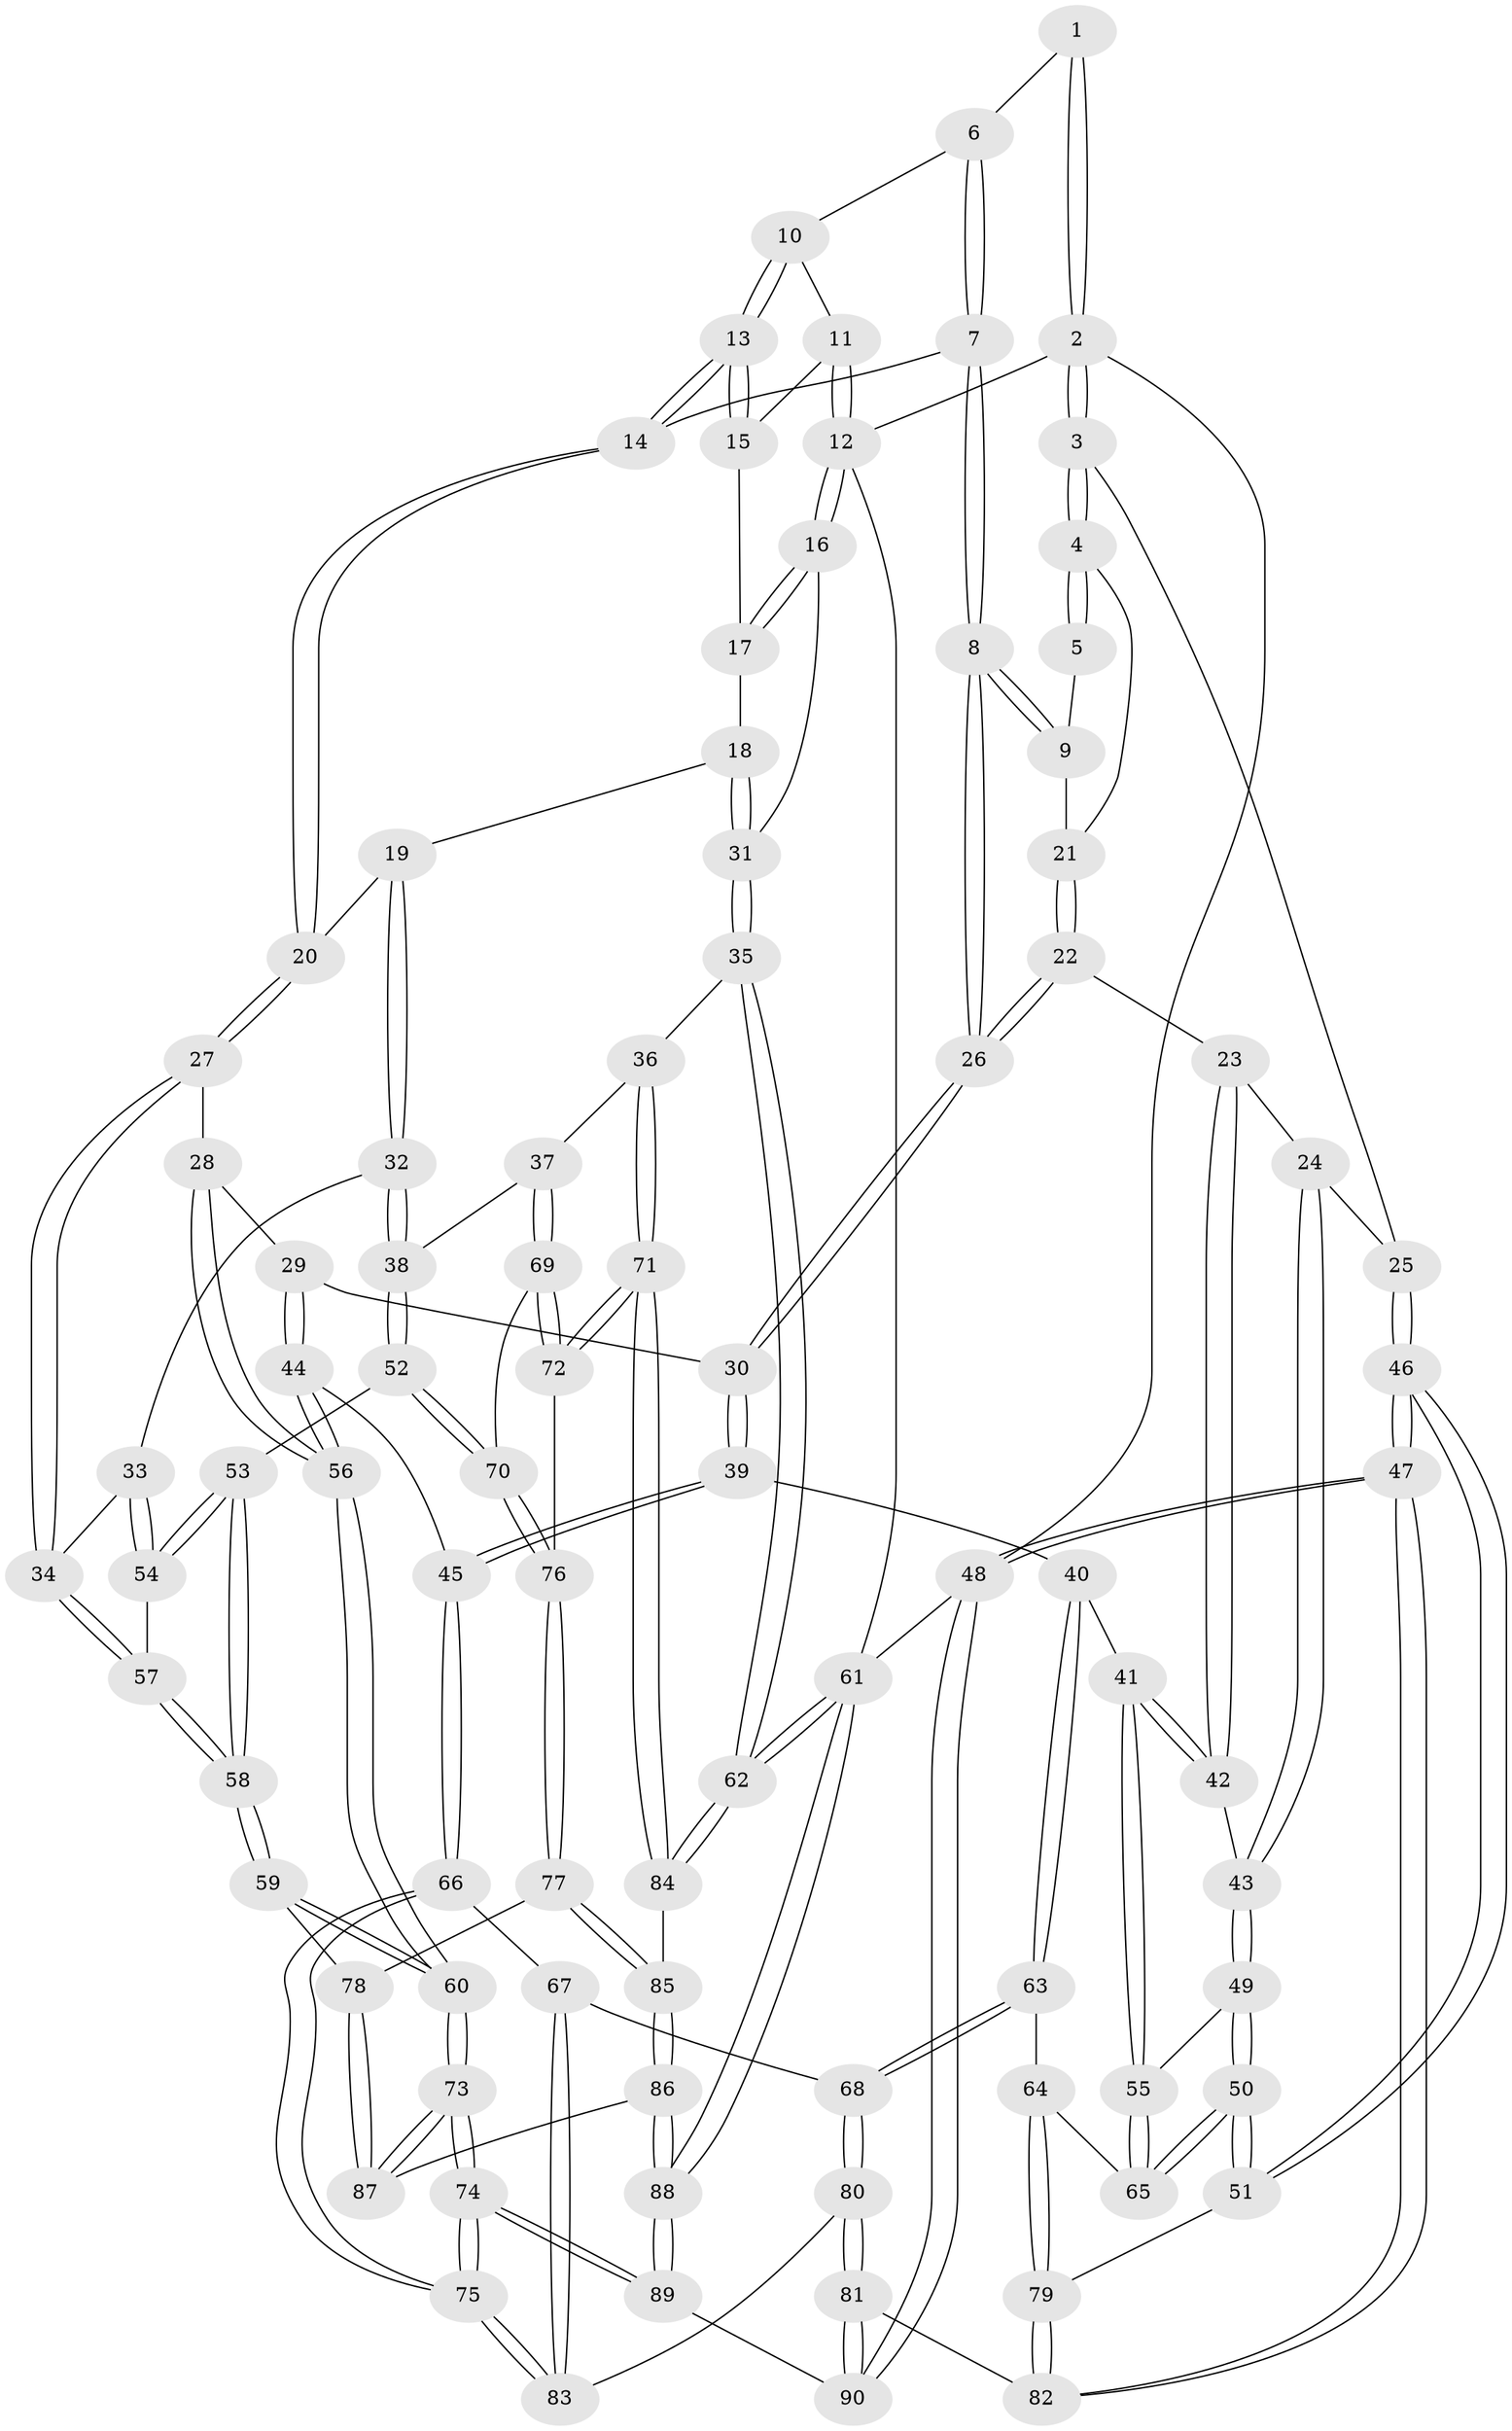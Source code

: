 // coarse degree distribution, {4: 0.5, 6: 0.09259259259259259, 3: 0.1111111111111111, 5: 0.2777777777777778, 7: 0.018518518518518517}
// Generated by graph-tools (version 1.1) at 2025/52/02/27/25 19:52:37]
// undirected, 90 vertices, 222 edges
graph export_dot {
graph [start="1"]
  node [color=gray90,style=filled];
  1 [pos="+0.4303405453229096+0"];
  2 [pos="+0+0"];
  3 [pos="+0+0"];
  4 [pos="+0.1473184667375247+0.17792602774709682"];
  5 [pos="+0.36372558189204807+0"];
  6 [pos="+0.502991641681144+0"];
  7 [pos="+0.5766253343319756+0.21004551811758898"];
  8 [pos="+0.4237084980558766+0.2635016491185696"];
  9 [pos="+0.3632838597202087+0.22721067945787424"];
  10 [pos="+0.7892753433126206+0"];
  11 [pos="+0.9822306350086523+0"];
  12 [pos="+1+0"];
  13 [pos="+0.6920930006821167+0.17904298652612705"];
  14 [pos="+0.6003808724238628+0.22330516176946938"];
  15 [pos="+0.8182409629555718+0.15417655516884016"];
  16 [pos="+1+0.12031955351811591"];
  17 [pos="+0.8440824380195461+0.18335063018229109"];
  18 [pos="+0.8876376975256641+0.34223185861229877"];
  19 [pos="+0.8852129956654299+0.3441584043852319"];
  20 [pos="+0.6376551058707853+0.3036932301935583"];
  21 [pos="+0.17788387992038213+0.20628914940841822"];
  22 [pos="+0.20250703975383413+0.40078293021820244"];
  23 [pos="+0.19822612851226643+0.4069840812739703"];
  24 [pos="+0+0.25426266138343845"];
  25 [pos="+0+0.19264777633244395"];
  26 [pos="+0.38514830188331606+0.401893707583181"];
  27 [pos="+0.630560402300171+0.4689057865183271"];
  28 [pos="+0.5956357471707416+0.4850141977387892"];
  29 [pos="+0.44487747823766455+0.47985645218540995"];
  30 [pos="+0.41188516066331604+0.46352113044306625"];
  31 [pos="+1+0.3208128322152626"];
  32 [pos="+0.8327567385109894+0.4882791773013946"];
  33 [pos="+0.7762888052563106+0.49559781790048674"];
  34 [pos="+0.6595684391351597+0.48790030796110484"];
  35 [pos="+1+0.5549072888445763"];
  36 [pos="+1+0.5873814502767193"];
  37 [pos="+0.9915362233604297+0.5913070405264719"];
  38 [pos="+0.8948315260149182+0.5631751055201097"];
  39 [pos="+0.3022854815122713+0.5825981898968525"];
  40 [pos="+0.265082581405211+0.5783376557176786"];
  41 [pos="+0.1877590699792176+0.5215532062782875"];
  42 [pos="+0.1588289187501081+0.4886915095013307"];
  43 [pos="+0.15834887876416787+0.4887878884016297"];
  44 [pos="+0.4590319114826761+0.6477568865488053"];
  45 [pos="+0.35115975516919384+0.6566250189595405"];
  46 [pos="+0+0.6205364579785524"];
  47 [pos="+0+1"];
  48 [pos="+0+1"];
  49 [pos="+0.10441050504177306+0.5234646345553856"];
  50 [pos="+0+0.6194784685831871"];
  51 [pos="+0+0.6234811068235792"];
  52 [pos="+0.8070528367895569+0.6731038743232843"];
  53 [pos="+0.7806715996242415+0.6771252955156487"];
  54 [pos="+0.7656353650441813+0.6120426428837282"];
  55 [pos="+0.13536311128909467+0.6850537340617555"];
  56 [pos="+0.5274105214551424+0.6895935039559973"];
  57 [pos="+0.6734092590480306+0.5628598323824965"];
  58 [pos="+0.6863393195000091+0.7232032869700508"];
  59 [pos="+0.6548512015772875+0.7690269313237292"];
  60 [pos="+0.5882982071651578+0.8122573968468977"];
  61 [pos="+1+1"];
  62 [pos="+1+0.870062340656181"];
  63 [pos="+0.18700315881126764+0.7169761148324496"];
  64 [pos="+0.14378235547149215+0.7002615823319125"];
  65 [pos="+0.1343917024189401+0.691108827340415"];
  66 [pos="+0.324365922027236+0.7714467146438696"];
  67 [pos="+0.1926742227382238+0.7229637413392339"];
  68 [pos="+0.18993938647511352+0.7214773265162747"];
  69 [pos="+0.9236722650295908+0.7174247688320553"];
  70 [pos="+0.8403538211671441+0.7061717964492548"];
  71 [pos="+0.9645576246261383+0.8095786055534303"];
  72 [pos="+0.9362369118476339+0.777769272067534"];
  73 [pos="+0.5301322010068948+0.9506212439045296"];
  74 [pos="+0.4940610372195216+0.9977576966692625"];
  75 [pos="+0.36437777606652433+0.86191960629683"];
  76 [pos="+0.8457076764529345+0.7825687102869886"];
  77 [pos="+0.8230908015231598+0.8077846004254581"];
  78 [pos="+0.8133980944493149+0.8152773465132603"];
  79 [pos="+0.07082524103087222+0.7884241215198067"];
  80 [pos="+0.1227731858453141+0.8736362534969514"];
  81 [pos="+0.11719334499387715+0.8775676826003909"];
  82 [pos="+0.09004054847681067+0.8711809207655904"];
  83 [pos="+0.21860485731745177+0.8553140070280848"];
  84 [pos="+0.9791760605821506+0.8294236321322278"];
  85 [pos="+0.9553582723857768+0.8480782639741219"];
  86 [pos="+0.8678715297930129+0.9363095163619194"];
  87 [pos="+0.8516240375090243+0.9276444554551219"];
  88 [pos="+1+1"];
  89 [pos="+0.46482587797178665+1"];
  90 [pos="+0.2928580400239801+1"];
  1 -- 2;
  1 -- 2;
  1 -- 6;
  2 -- 3;
  2 -- 3;
  2 -- 12;
  2 -- 48;
  3 -- 4;
  3 -- 4;
  3 -- 25;
  4 -- 5;
  4 -- 5;
  4 -- 21;
  5 -- 9;
  6 -- 7;
  6 -- 7;
  6 -- 10;
  7 -- 8;
  7 -- 8;
  7 -- 14;
  8 -- 9;
  8 -- 9;
  8 -- 26;
  8 -- 26;
  9 -- 21;
  10 -- 11;
  10 -- 13;
  10 -- 13;
  11 -- 12;
  11 -- 12;
  11 -- 15;
  12 -- 16;
  12 -- 16;
  12 -- 61;
  13 -- 14;
  13 -- 14;
  13 -- 15;
  13 -- 15;
  14 -- 20;
  14 -- 20;
  15 -- 17;
  16 -- 17;
  16 -- 17;
  16 -- 31;
  17 -- 18;
  18 -- 19;
  18 -- 31;
  18 -- 31;
  19 -- 20;
  19 -- 32;
  19 -- 32;
  20 -- 27;
  20 -- 27;
  21 -- 22;
  21 -- 22;
  22 -- 23;
  22 -- 26;
  22 -- 26;
  23 -- 24;
  23 -- 42;
  23 -- 42;
  24 -- 25;
  24 -- 43;
  24 -- 43;
  25 -- 46;
  25 -- 46;
  26 -- 30;
  26 -- 30;
  27 -- 28;
  27 -- 34;
  27 -- 34;
  28 -- 29;
  28 -- 56;
  28 -- 56;
  29 -- 30;
  29 -- 44;
  29 -- 44;
  30 -- 39;
  30 -- 39;
  31 -- 35;
  31 -- 35;
  32 -- 33;
  32 -- 38;
  32 -- 38;
  33 -- 34;
  33 -- 54;
  33 -- 54;
  34 -- 57;
  34 -- 57;
  35 -- 36;
  35 -- 62;
  35 -- 62;
  36 -- 37;
  36 -- 71;
  36 -- 71;
  37 -- 38;
  37 -- 69;
  37 -- 69;
  38 -- 52;
  38 -- 52;
  39 -- 40;
  39 -- 45;
  39 -- 45;
  40 -- 41;
  40 -- 63;
  40 -- 63;
  41 -- 42;
  41 -- 42;
  41 -- 55;
  41 -- 55;
  42 -- 43;
  43 -- 49;
  43 -- 49;
  44 -- 45;
  44 -- 56;
  44 -- 56;
  45 -- 66;
  45 -- 66;
  46 -- 47;
  46 -- 47;
  46 -- 51;
  46 -- 51;
  47 -- 48;
  47 -- 48;
  47 -- 82;
  47 -- 82;
  48 -- 90;
  48 -- 90;
  48 -- 61;
  49 -- 50;
  49 -- 50;
  49 -- 55;
  50 -- 51;
  50 -- 51;
  50 -- 65;
  50 -- 65;
  51 -- 79;
  52 -- 53;
  52 -- 70;
  52 -- 70;
  53 -- 54;
  53 -- 54;
  53 -- 58;
  53 -- 58;
  54 -- 57;
  55 -- 65;
  55 -- 65;
  56 -- 60;
  56 -- 60;
  57 -- 58;
  57 -- 58;
  58 -- 59;
  58 -- 59;
  59 -- 60;
  59 -- 60;
  59 -- 78;
  60 -- 73;
  60 -- 73;
  61 -- 62;
  61 -- 62;
  61 -- 88;
  61 -- 88;
  62 -- 84;
  62 -- 84;
  63 -- 64;
  63 -- 68;
  63 -- 68;
  64 -- 65;
  64 -- 79;
  64 -- 79;
  66 -- 67;
  66 -- 75;
  66 -- 75;
  67 -- 68;
  67 -- 83;
  67 -- 83;
  68 -- 80;
  68 -- 80;
  69 -- 70;
  69 -- 72;
  69 -- 72;
  70 -- 76;
  70 -- 76;
  71 -- 72;
  71 -- 72;
  71 -- 84;
  71 -- 84;
  72 -- 76;
  73 -- 74;
  73 -- 74;
  73 -- 87;
  73 -- 87;
  74 -- 75;
  74 -- 75;
  74 -- 89;
  74 -- 89;
  75 -- 83;
  75 -- 83;
  76 -- 77;
  76 -- 77;
  77 -- 78;
  77 -- 85;
  77 -- 85;
  78 -- 87;
  78 -- 87;
  79 -- 82;
  79 -- 82;
  80 -- 81;
  80 -- 81;
  80 -- 83;
  81 -- 82;
  81 -- 90;
  81 -- 90;
  84 -- 85;
  85 -- 86;
  85 -- 86;
  86 -- 87;
  86 -- 88;
  86 -- 88;
  88 -- 89;
  88 -- 89;
  89 -- 90;
}
